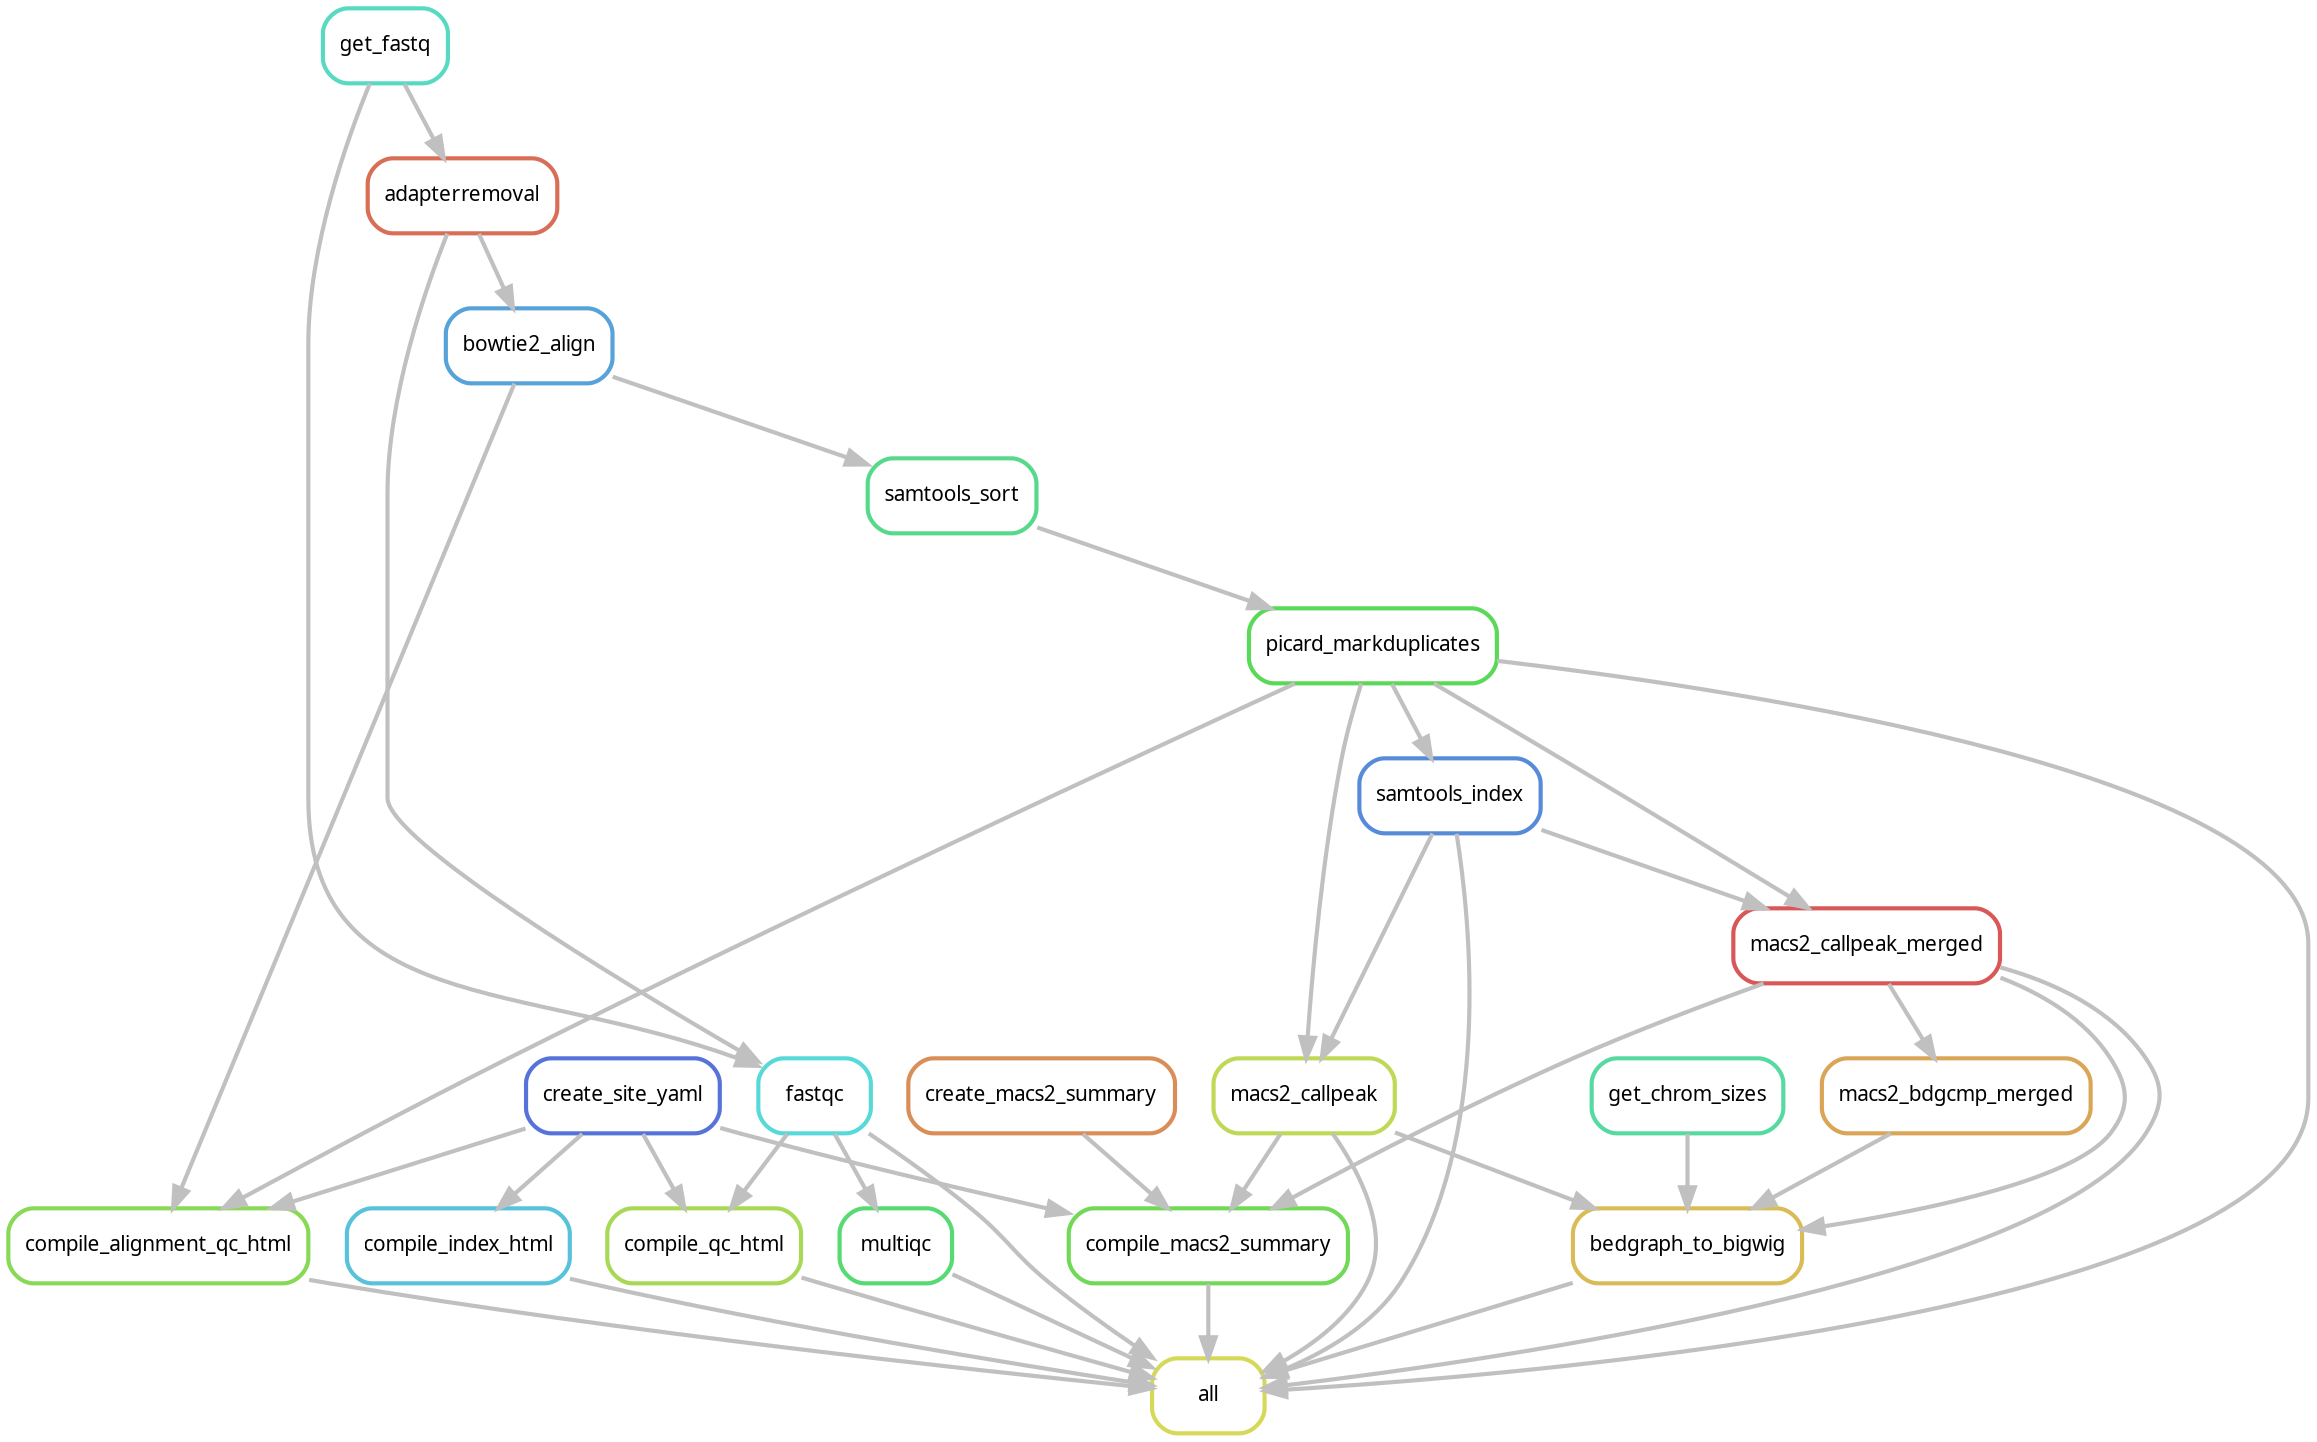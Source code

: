digraph snakemake_dag {
    graph[bgcolor=white, margin=0];
    node[shape=box, style=rounded, fontname=sans,                 fontsize=10, penwidth=2];
    edge[penwidth=2, color=grey];
	0[label = "all", color = "0.17 0.6 0.85", style="rounded"];
	1[label = "fastqc", color = "0.50 0.6 0.85", style="rounded"];
	2[label = "get_fastq", color = "0.47 0.6 0.85", style="rounded"];
	3[label = "adapterremoval", color = "0.03 0.6 0.85", style="rounded"];
	4[label = "multiqc", color = "0.37 0.6 0.85", style="rounded"];
	5[label = "picard_markduplicates", color = "0.33 0.6 0.85", style="rounded"];
	6[label = "samtools_sort", color = "0.40 0.6 0.85", style="rounded"];
	7[label = "bowtie2_align", color = "0.57 0.6 0.85", style="rounded"];
	8[label = "samtools_index", color = "0.60 0.6 0.85", style="rounded"];
	9[label = "macs2_callpeak", color = "0.20 0.6 0.85", style="rounded"];
	10[label = "macs2_callpeak_merged", color = "0.00 0.6 0.85", style="rounded"];
	11[label = "bedgraph_to_bigwig", color = "0.13 0.6 0.85", style="rounded"];
	12[label = "get_chrom_sizes", color = "0.43 0.6 0.85", style="rounded"];
	13[label = "macs2_bdgcmp_merged", color = "0.10 0.6 0.85", style="rounded"];
	14[label = "compile_index_html", color = "0.53 0.6 0.85", style="rounded"];
	15[label = "create_site_yaml", color = "0.63 0.6 0.85", style="rounded"];
	16[label = "compile_qc_html", color = "0.23 0.6 0.85", style="rounded"];
	17[label = "compile_alignment_qc_html", color = "0.27 0.6 0.85", style="rounded"];
	18[label = "compile_macs2_summary", color = "0.30 0.6 0.85", style="rounded"];
	19[label = "create_macs2_summary", color = "0.07 0.6 0.85", style="rounded"];
	9 -> 0
	14 -> 0
	8 -> 0
	16 -> 0
	17 -> 0
	18 -> 0
	10 -> 0
	5 -> 0
	4 -> 0
	1 -> 0
	11 -> 0
	2 -> 1
	3 -> 1
	2 -> 3
	1 -> 4
	6 -> 5
	7 -> 6
	3 -> 7
	5 -> 8
	5 -> 9
	8 -> 9
	5 -> 10
	8 -> 10
	9 -> 11
	12 -> 11
	10 -> 11
	13 -> 11
	10 -> 13
	15 -> 14
	1 -> 16
	15 -> 16
	5 -> 17
	7 -> 17
	15 -> 17
	9 -> 18
	19 -> 18
	10 -> 18
	15 -> 18
}            
